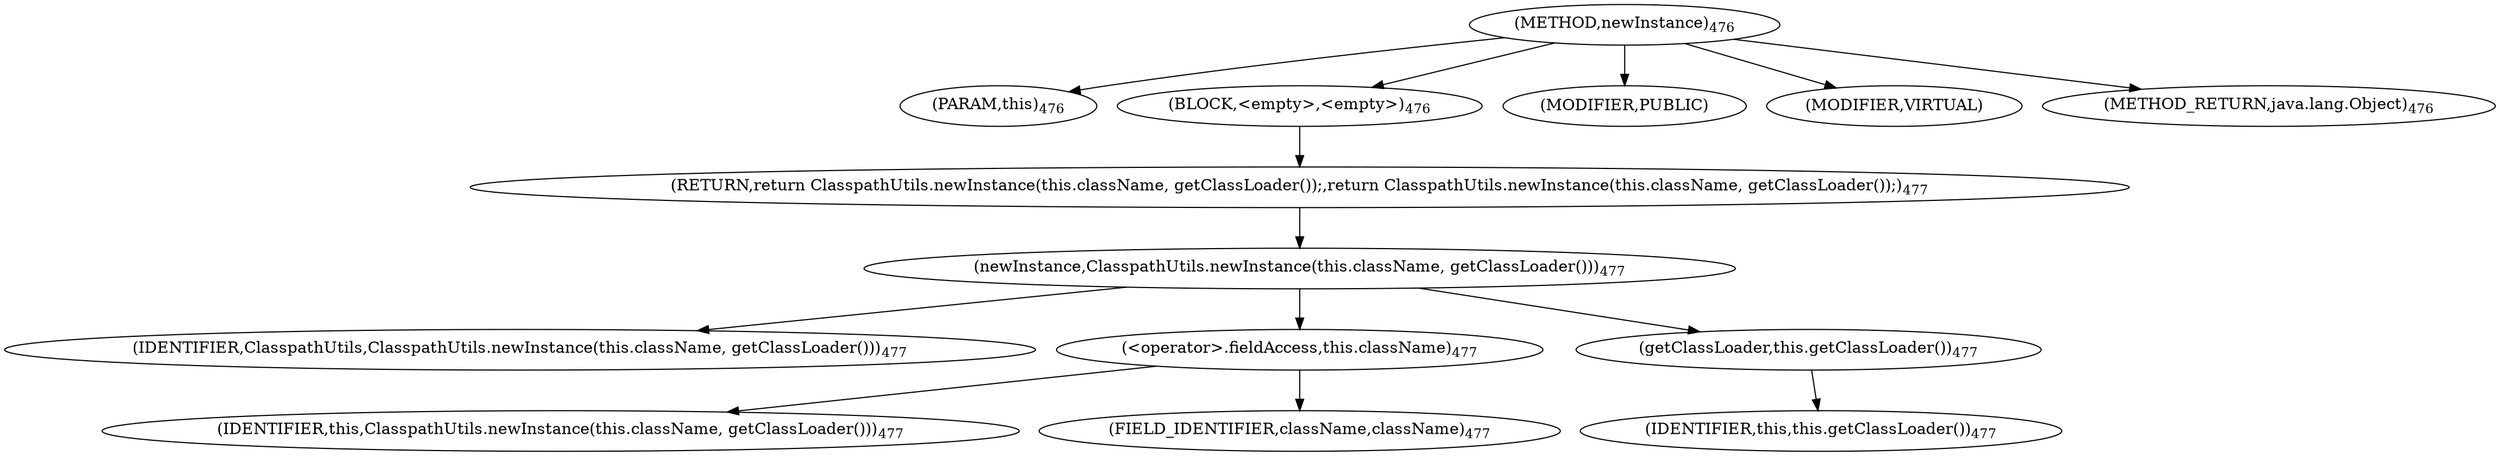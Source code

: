 digraph "newInstance" {  
"617" [label = <(METHOD,newInstance)<SUB>476</SUB>> ]
"38" [label = <(PARAM,this)<SUB>476</SUB>> ]
"618" [label = <(BLOCK,&lt;empty&gt;,&lt;empty&gt;)<SUB>476</SUB>> ]
"619" [label = <(RETURN,return ClasspathUtils.newInstance(this.className, getClassLoader());,return ClasspathUtils.newInstance(this.className, getClassLoader());)<SUB>477</SUB>> ]
"620" [label = <(newInstance,ClasspathUtils.newInstance(this.className, getClassLoader()))<SUB>477</SUB>> ]
"621" [label = <(IDENTIFIER,ClasspathUtils,ClasspathUtils.newInstance(this.className, getClassLoader()))<SUB>477</SUB>> ]
"622" [label = <(&lt;operator&gt;.fieldAccess,this.className)<SUB>477</SUB>> ]
"37" [label = <(IDENTIFIER,this,ClasspathUtils.newInstance(this.className, getClassLoader()))<SUB>477</SUB>> ]
"623" [label = <(FIELD_IDENTIFIER,className,className)<SUB>477</SUB>> ]
"624" [label = <(getClassLoader,this.getClassLoader())<SUB>477</SUB>> ]
"39" [label = <(IDENTIFIER,this,this.getClassLoader())<SUB>477</SUB>> ]
"625" [label = <(MODIFIER,PUBLIC)> ]
"626" [label = <(MODIFIER,VIRTUAL)> ]
"627" [label = <(METHOD_RETURN,java.lang.Object)<SUB>476</SUB>> ]
  "617" -> "38" 
  "617" -> "618" 
  "617" -> "625" 
  "617" -> "626" 
  "617" -> "627" 
  "618" -> "619" 
  "619" -> "620" 
  "620" -> "621" 
  "620" -> "622" 
  "620" -> "624" 
  "622" -> "37" 
  "622" -> "623" 
  "624" -> "39" 
}
